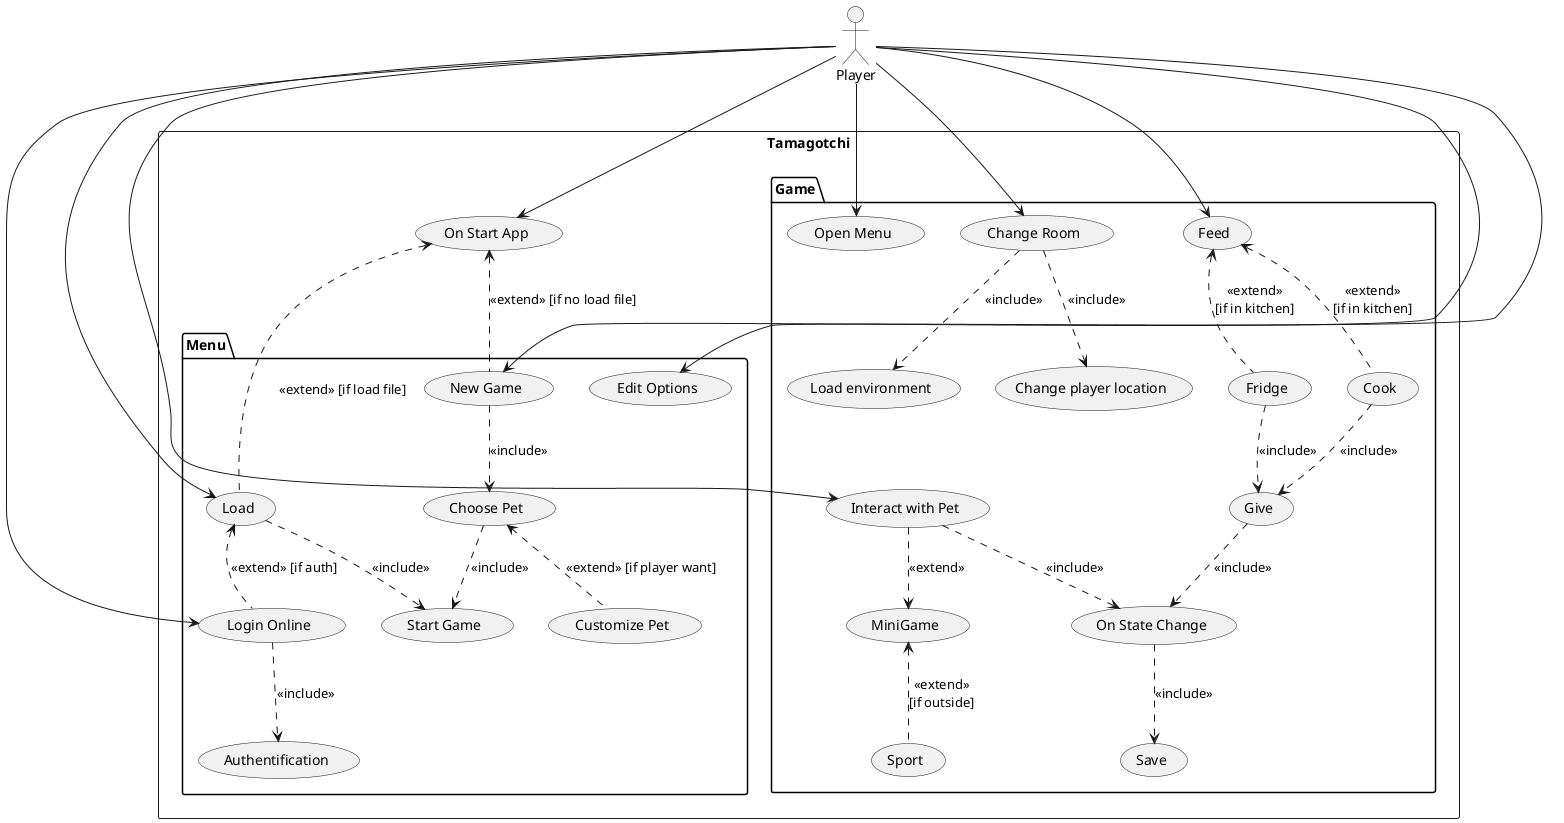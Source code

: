 @startuml

:Player: as p

rectangle Tamagotchi {

    (On Start App)
    
    package Menu {
        
        (Login Online) ..> (Authentification) : <<include>>
        (New Game) ..> (Choose Pet) : <<include>>
        (Load) ..> (Start Game) : <<include>>
        (Load) <.. (Login Online) : <<extend>> [if auth]
        (On Start App) <.. (Load) : <<extend>> [if load file]
        (On Start App) <.. (New Game) : <<extend>> [if no load file]
        (Choose Pet) <.. (Customize Pet) : <<extend>> [if player want]
        (Choose Pet) ..> (Start Game) : <<include>>
        (Edit Options)
        
    }

    package Game {
        (Open Menu)
        (Change Room) ..> (Change player location) : <<include>>
        (Change Room) ..> (Load environment) : <<include>>
        (On State Change) ..> (Save) : <<include>>
        (Give) ..> (On State Change) : <<include>>
        (Cook) ..> (Give) : <<include>>
        (Fridge) ..> (Give) : <<include>>
        (Feed) <.. (Cook) : <<extend>>\n[if in kitchen]
        (Feed) <.. (Fridge) : <<extend>>\n[if in kitchen]
        (MiniGame) <.. (Sport) : <<extend>>\n[if outside]
        (Interact with Pet) ..> (On State Change) : <<include>>
        (Interact with Pet) ..> (MiniGame) : <<extend>>
    }
    
    p --> (Edit Options)
    p --> (On Start App)
    p --> (Login Online)
    p --> (New Game)
    p --> (Load)
    p --> (Change Room)
    p --> (Feed)
    p --> (Interact with Pet)
    p --> (Open Menu)
}

@enduml

